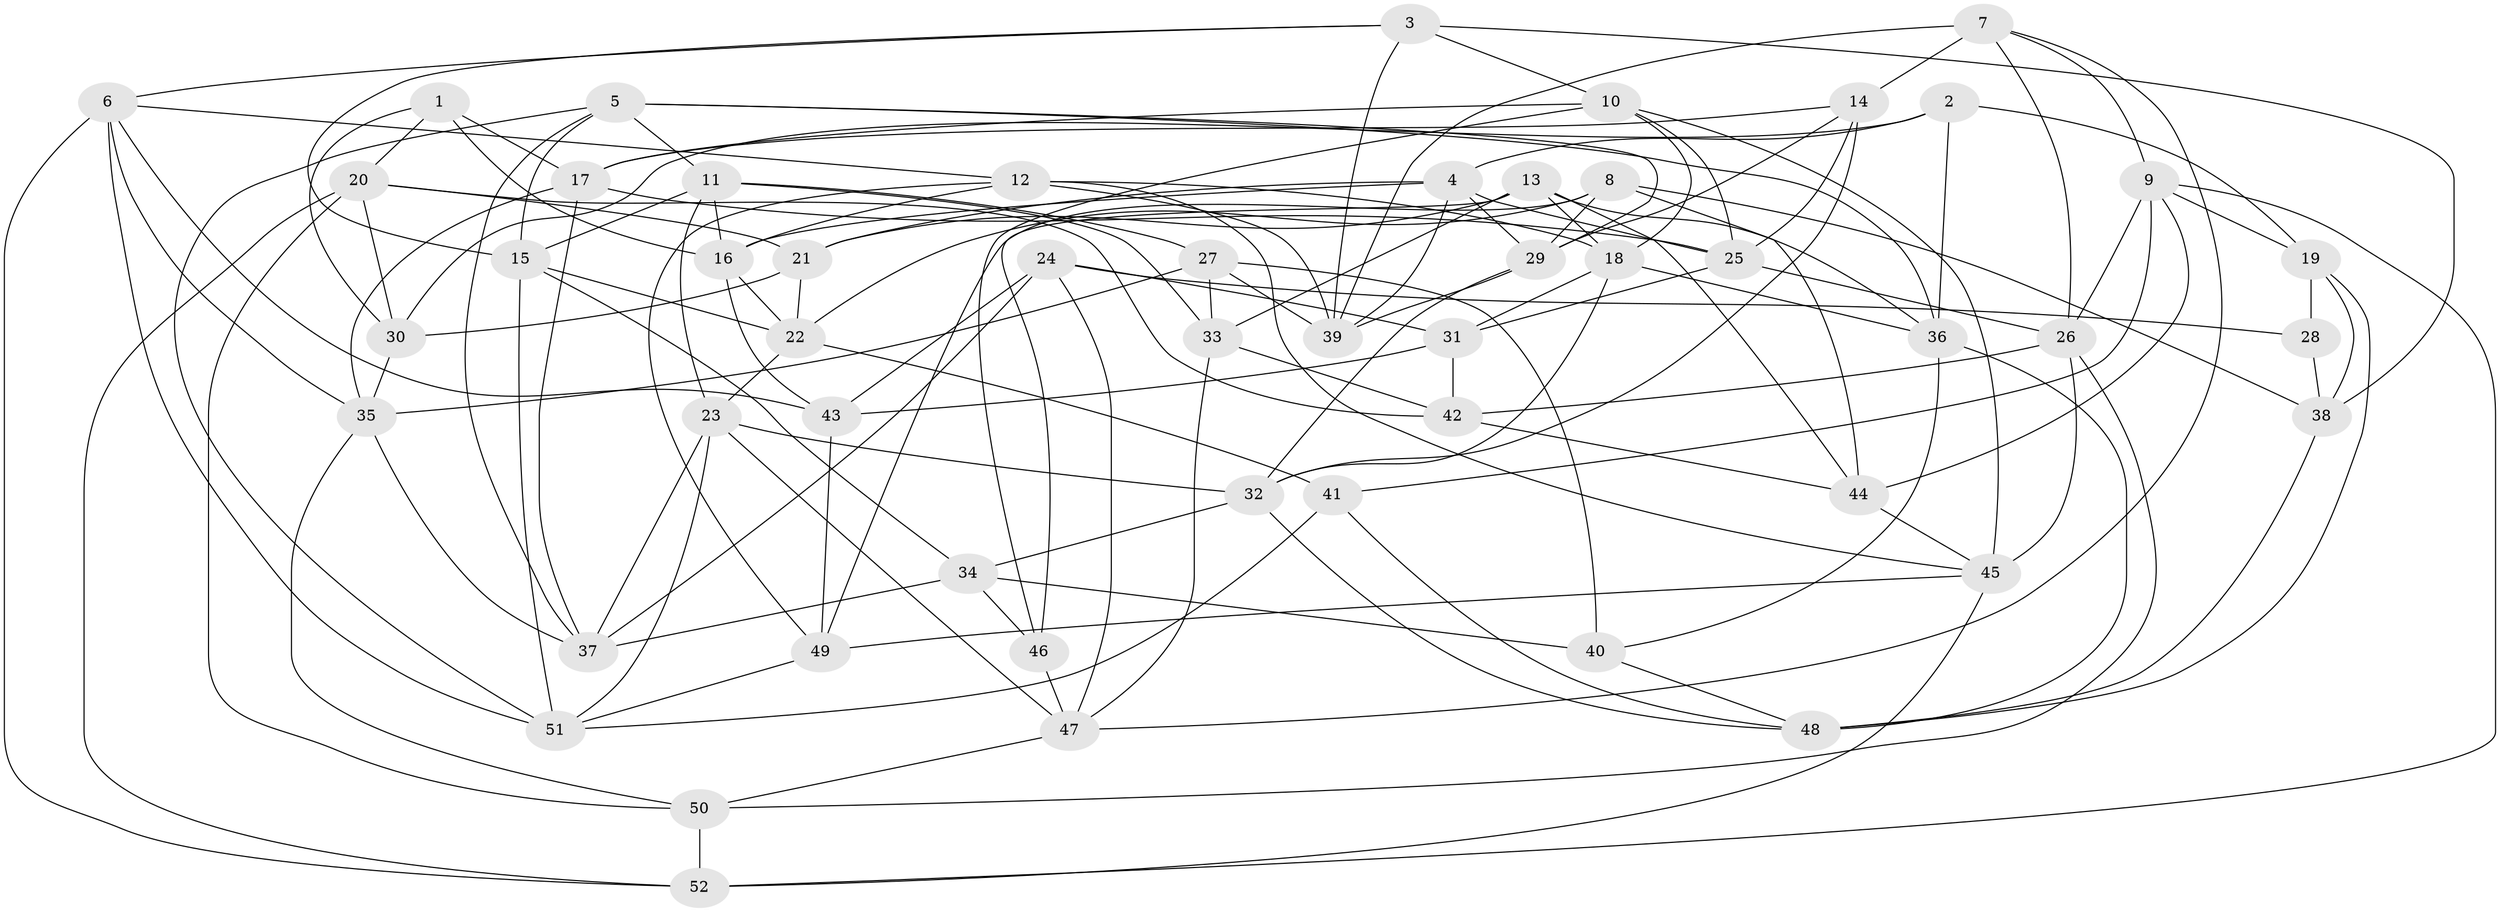 // original degree distribution, {4: 1.0}
// Generated by graph-tools (version 1.1) at 2025/03/03/09/25 03:03:04]
// undirected, 52 vertices, 140 edges
graph export_dot {
graph [start="1"]
  node [color=gray90,style=filled];
  1;
  2;
  3;
  4;
  5;
  6;
  7;
  8;
  9;
  10;
  11;
  12;
  13;
  14;
  15;
  16;
  17;
  18;
  19;
  20;
  21;
  22;
  23;
  24;
  25;
  26;
  27;
  28;
  29;
  30;
  31;
  32;
  33;
  34;
  35;
  36;
  37;
  38;
  39;
  40;
  41;
  42;
  43;
  44;
  45;
  46;
  47;
  48;
  49;
  50;
  51;
  52;
  1 -- 16 [weight=1.0];
  1 -- 17 [weight=1.0];
  1 -- 20 [weight=1.0];
  1 -- 30 [weight=1.0];
  2 -- 4 [weight=1.0];
  2 -- 19 [weight=1.0];
  2 -- 30 [weight=1.0];
  2 -- 36 [weight=1.0];
  3 -- 6 [weight=1.0];
  3 -- 10 [weight=1.0];
  3 -- 15 [weight=1.0];
  3 -- 38 [weight=2.0];
  3 -- 39 [weight=1.0];
  4 -- 16 [weight=1.0];
  4 -- 21 [weight=1.0];
  4 -- 25 [weight=1.0];
  4 -- 29 [weight=1.0];
  4 -- 39 [weight=1.0];
  5 -- 11 [weight=1.0];
  5 -- 15 [weight=1.0];
  5 -- 29 [weight=1.0];
  5 -- 36 [weight=1.0];
  5 -- 37 [weight=1.0];
  5 -- 51 [weight=1.0];
  6 -- 12 [weight=1.0];
  6 -- 35 [weight=1.0];
  6 -- 43 [weight=1.0];
  6 -- 51 [weight=1.0];
  6 -- 52 [weight=1.0];
  7 -- 9 [weight=1.0];
  7 -- 14 [weight=2.0];
  7 -- 26 [weight=1.0];
  7 -- 39 [weight=1.0];
  7 -- 47 [weight=1.0];
  8 -- 22 [weight=1.0];
  8 -- 29 [weight=1.0];
  8 -- 38 [weight=1.0];
  8 -- 44 [weight=2.0];
  8 -- 49 [weight=1.0];
  9 -- 19 [weight=1.0];
  9 -- 26 [weight=1.0];
  9 -- 41 [weight=1.0];
  9 -- 44 [weight=1.0];
  9 -- 52 [weight=1.0];
  10 -- 17 [weight=1.0];
  10 -- 18 [weight=1.0];
  10 -- 25 [weight=1.0];
  10 -- 45 [weight=1.0];
  10 -- 46 [weight=1.0];
  11 -- 15 [weight=1.0];
  11 -- 16 [weight=1.0];
  11 -- 23 [weight=1.0];
  11 -- 27 [weight=1.0];
  11 -- 33 [weight=1.0];
  12 -- 16 [weight=1.0];
  12 -- 18 [weight=1.0];
  12 -- 39 [weight=1.0];
  12 -- 45 [weight=1.0];
  12 -- 49 [weight=1.0];
  13 -- 18 [weight=1.0];
  13 -- 21 [weight=1.0];
  13 -- 33 [weight=1.0];
  13 -- 36 [weight=1.0];
  13 -- 44 [weight=1.0];
  13 -- 46 [weight=1.0];
  14 -- 17 [weight=1.0];
  14 -- 25 [weight=1.0];
  14 -- 29 [weight=1.0];
  14 -- 32 [weight=1.0];
  15 -- 22 [weight=1.0];
  15 -- 34 [weight=1.0];
  15 -- 51 [weight=1.0];
  16 -- 22 [weight=1.0];
  16 -- 43 [weight=1.0];
  17 -- 25 [weight=1.0];
  17 -- 35 [weight=1.0];
  17 -- 37 [weight=1.0];
  18 -- 31 [weight=1.0];
  18 -- 32 [weight=1.0];
  18 -- 36 [weight=1.0];
  19 -- 28 [weight=2.0];
  19 -- 38 [weight=1.0];
  19 -- 48 [weight=1.0];
  20 -- 21 [weight=1.0];
  20 -- 30 [weight=1.0];
  20 -- 42 [weight=1.0];
  20 -- 50 [weight=1.0];
  20 -- 52 [weight=1.0];
  21 -- 22 [weight=1.0];
  21 -- 30 [weight=2.0];
  22 -- 23 [weight=1.0];
  22 -- 41 [weight=1.0];
  23 -- 32 [weight=1.0];
  23 -- 37 [weight=1.0];
  23 -- 47 [weight=1.0];
  23 -- 51 [weight=1.0];
  24 -- 28 [weight=1.0];
  24 -- 31 [weight=2.0];
  24 -- 37 [weight=1.0];
  24 -- 43 [weight=1.0];
  24 -- 47 [weight=1.0];
  25 -- 26 [weight=1.0];
  25 -- 31 [weight=1.0];
  26 -- 42 [weight=1.0];
  26 -- 45 [weight=1.0];
  26 -- 50 [weight=1.0];
  27 -- 33 [weight=1.0];
  27 -- 35 [weight=1.0];
  27 -- 39 [weight=1.0];
  27 -- 40 [weight=2.0];
  28 -- 38 [weight=1.0];
  29 -- 32 [weight=1.0];
  29 -- 39 [weight=1.0];
  30 -- 35 [weight=1.0];
  31 -- 42 [weight=1.0];
  31 -- 43 [weight=1.0];
  32 -- 34 [weight=1.0];
  32 -- 48 [weight=1.0];
  33 -- 42 [weight=2.0];
  33 -- 47 [weight=1.0];
  34 -- 37 [weight=1.0];
  34 -- 40 [weight=2.0];
  34 -- 46 [weight=1.0];
  35 -- 37 [weight=1.0];
  35 -- 50 [weight=1.0];
  36 -- 40 [weight=1.0];
  36 -- 48 [weight=1.0];
  38 -- 48 [weight=1.0];
  40 -- 48 [weight=1.0];
  41 -- 48 [weight=1.0];
  41 -- 51 [weight=1.0];
  42 -- 44 [weight=1.0];
  43 -- 49 [weight=2.0];
  44 -- 45 [weight=1.0];
  45 -- 49 [weight=1.0];
  45 -- 52 [weight=1.0];
  46 -- 47 [weight=1.0];
  47 -- 50 [weight=1.0];
  49 -- 51 [weight=1.0];
  50 -- 52 [weight=2.0];
}
